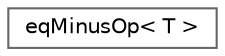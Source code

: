 digraph "Graphical Class Hierarchy"
{
 // LATEX_PDF_SIZE
  bgcolor="transparent";
  edge [fontname=Helvetica,fontsize=10,labelfontname=Helvetica,labelfontsize=10];
  node [fontname=Helvetica,fontsize=10,shape=box,height=0.2,width=0.4];
  rankdir="LR";
  Node0 [id="Node000000",label="eqMinusOp\< T \>",height=0.2,width=0.4,color="grey40", fillcolor="white", style="filled",URL="$structFoam_1_1eqMinusOp.html",tooltip=" "];
}
